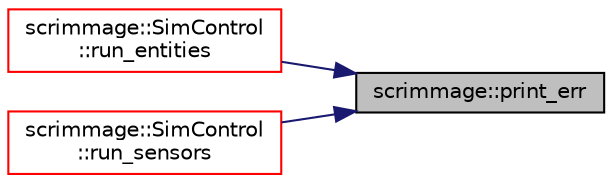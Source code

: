 digraph "scrimmage::print_err"
{
 // LATEX_PDF_SIZE
  edge [fontname="Helvetica",fontsize="10",labelfontname="Helvetica",labelfontsize="10"];
  node [fontname="Helvetica",fontsize="10",shape=record];
  rankdir="RL";
  Node1 [label="scrimmage::print_err",height=0.2,width=0.4,color="black", fillcolor="grey75", style="filled", fontcolor="black",tooltip=" "];
  Node1 -> Node2 [dir="back",color="midnightblue",fontsize="10",style="solid",fontname="Helvetica"];
  Node2 [label="scrimmage::SimControl\l::run_entities",height=0.2,width=0.4,color="red", fillcolor="white", style="filled",URL="$classscrimmage_1_1SimControl.html#a3d525927fdbf197d7a418622dce9555c",tooltip=" "];
  Node1 -> Node9 [dir="back",color="midnightblue",fontsize="10",style="solid",fontname="Helvetica"];
  Node9 [label="scrimmage::SimControl\l::run_sensors",height=0.2,width=0.4,color="red", fillcolor="white", style="filled",URL="$classscrimmage_1_1SimControl.html#a01b0d1d6a140019a4649d37cc0033e6e",tooltip=" "];
}
